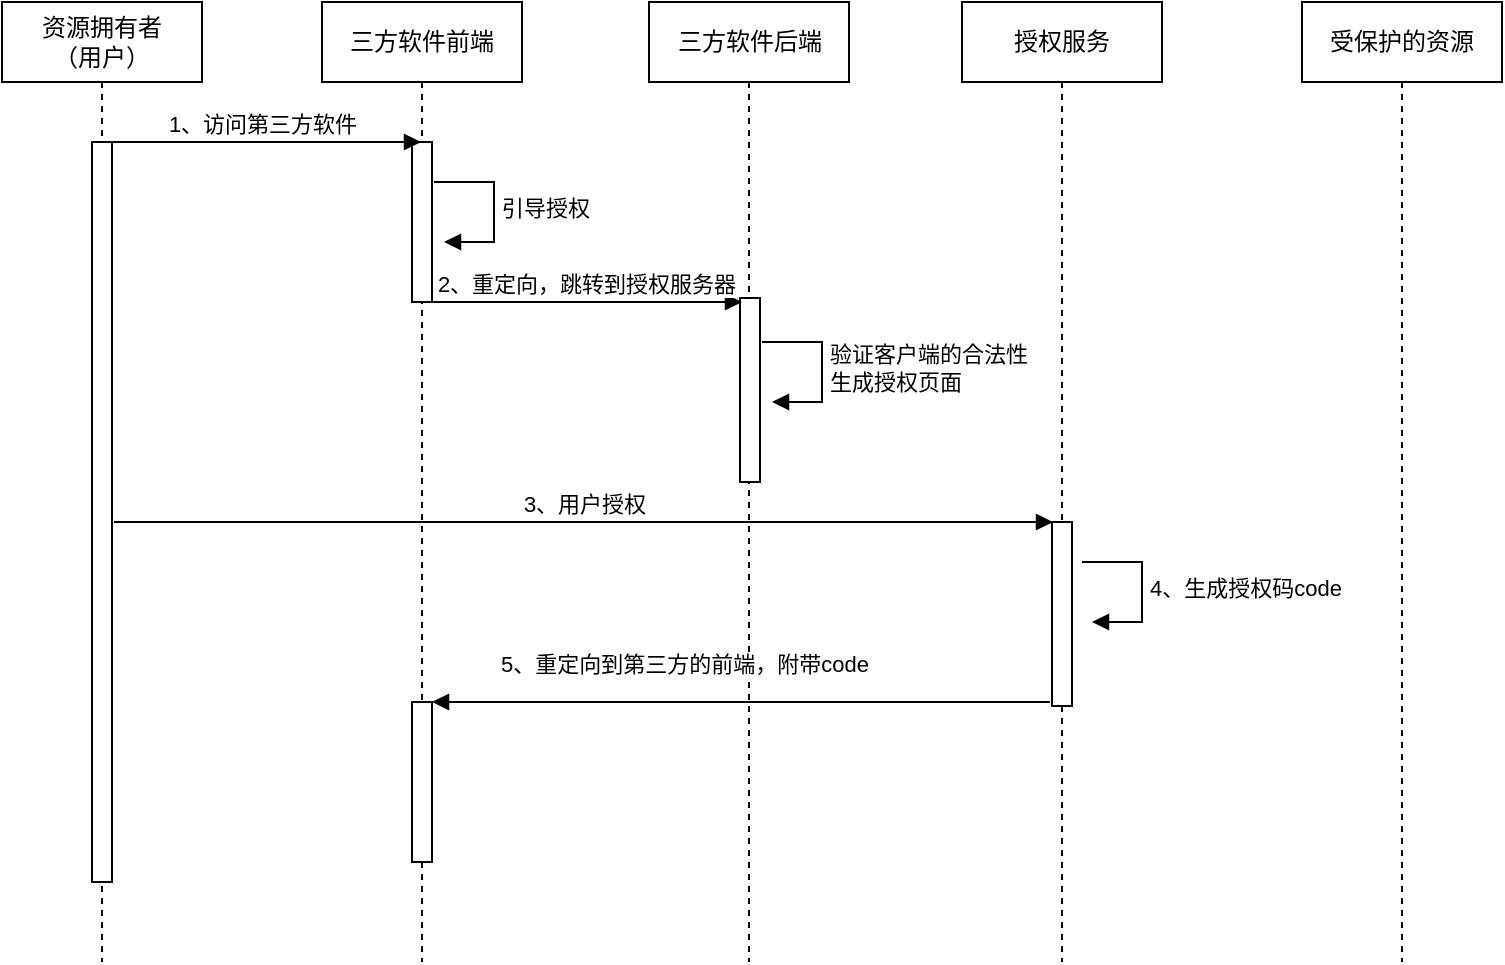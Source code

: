 <mxfile version="26.0.16">
  <diagram name="第 1 页" id="b5yBVdAneSFUwX8WgcFp">
    <mxGraphModel dx="1221" dy="725" grid="1" gridSize="10" guides="1" tooltips="1" connect="1" arrows="1" fold="1" page="1" pageScale="1" pageWidth="827" pageHeight="1169" math="0" shadow="0">
      <root>
        <mxCell id="0" />
        <mxCell id="1" parent="0" />
        <mxCell id="qJ1bP34VLIcEOfEzLXQR-1" value="资源拥有者&lt;br&gt;（用户）" style="shape=umlLifeline;perimeter=lifelinePerimeter;whiteSpace=wrap;html=1;container=1;dropTarget=0;collapsible=0;recursiveResize=0;outlineConnect=0;portConstraint=eastwest;newEdgeStyle={&quot;curved&quot;:0,&quot;rounded&quot;:0};" vertex="1" parent="1">
          <mxGeometry x="40" y="40" width="100" height="480" as="geometry" />
        </mxCell>
        <mxCell id="qJ1bP34VLIcEOfEzLXQR-6" value="" style="html=1;points=[[0,0,0,0,5],[0,1,0,0,-5],[1,0,0,0,5],[1,1,0,0,-5]];perimeter=orthogonalPerimeter;outlineConnect=0;targetShapes=umlLifeline;portConstraint=eastwest;newEdgeStyle={&quot;curved&quot;:0,&quot;rounded&quot;:0};" vertex="1" parent="qJ1bP34VLIcEOfEzLXQR-1">
          <mxGeometry x="45" y="70" width="10" height="370" as="geometry" />
        </mxCell>
        <mxCell id="qJ1bP34VLIcEOfEzLXQR-2" value="三方软件前端" style="shape=umlLifeline;perimeter=lifelinePerimeter;whiteSpace=wrap;html=1;container=1;dropTarget=0;collapsible=0;recursiveResize=0;outlineConnect=0;portConstraint=eastwest;newEdgeStyle={&quot;curved&quot;:0,&quot;rounded&quot;:0};" vertex="1" parent="1">
          <mxGeometry x="200" y="40" width="100" height="480" as="geometry" />
        </mxCell>
        <mxCell id="qJ1bP34VLIcEOfEzLXQR-7" value="" style="html=1;points=[[0,0,0,0,5],[0,1,0,0,-5],[1,0,0,0,5],[1,1,0,0,-5]];perimeter=orthogonalPerimeter;outlineConnect=0;targetShapes=umlLifeline;portConstraint=eastwest;newEdgeStyle={&quot;curved&quot;:0,&quot;rounded&quot;:0};" vertex="1" parent="qJ1bP34VLIcEOfEzLXQR-2">
          <mxGeometry x="45" y="70" width="10" height="80" as="geometry" />
        </mxCell>
        <mxCell id="qJ1bP34VLIcEOfEzLXQR-3" value="三方软件后端" style="shape=umlLifeline;perimeter=lifelinePerimeter;whiteSpace=wrap;html=1;container=1;dropTarget=0;collapsible=0;recursiveResize=0;outlineConnect=0;portConstraint=eastwest;newEdgeStyle={&quot;curved&quot;:0,&quot;rounded&quot;:0};" vertex="1" parent="1">
          <mxGeometry x="363.5" y="40" width="100" height="480" as="geometry" />
        </mxCell>
        <mxCell id="qJ1bP34VLIcEOfEzLXQR-11" value="" style="html=1;points=[[0,0,0,0,5],[0,1,0,0,-5],[1,0,0,0,5],[1,1,0,0,-5]];perimeter=orthogonalPerimeter;outlineConnect=0;targetShapes=umlLifeline;portConstraint=eastwest;newEdgeStyle={&quot;curved&quot;:0,&quot;rounded&quot;:0};" vertex="1" parent="qJ1bP34VLIcEOfEzLXQR-3">
          <mxGeometry x="45.5" y="148" width="10" height="92" as="geometry" />
        </mxCell>
        <mxCell id="qJ1bP34VLIcEOfEzLXQR-4" value="授权服务" style="shape=umlLifeline;perimeter=lifelinePerimeter;whiteSpace=wrap;html=1;container=1;dropTarget=0;collapsible=0;recursiveResize=0;outlineConnect=0;portConstraint=eastwest;newEdgeStyle={&quot;curved&quot;:0,&quot;rounded&quot;:0};" vertex="1" parent="1">
          <mxGeometry x="520" y="40" width="100" height="480" as="geometry" />
        </mxCell>
        <mxCell id="qJ1bP34VLIcEOfEzLXQR-14" value="" style="html=1;points=[[0,0,0,0,5],[0,1,0,0,-5],[1,0,0,0,5],[1,1,0,0,-5]];perimeter=orthogonalPerimeter;outlineConnect=0;targetShapes=umlLifeline;portConstraint=eastwest;newEdgeStyle={&quot;curved&quot;:0,&quot;rounded&quot;:0};" vertex="1" parent="qJ1bP34VLIcEOfEzLXQR-4">
          <mxGeometry x="45" y="260" width="10" height="92" as="geometry" />
        </mxCell>
        <mxCell id="qJ1bP34VLIcEOfEzLXQR-5" value="受保护的资源" style="shape=umlLifeline;perimeter=lifelinePerimeter;whiteSpace=wrap;html=1;container=1;dropTarget=0;collapsible=0;recursiveResize=0;outlineConnect=0;portConstraint=eastwest;newEdgeStyle={&quot;curved&quot;:0,&quot;rounded&quot;:0};" vertex="1" parent="1">
          <mxGeometry x="690" y="40" width="100" height="480" as="geometry" />
        </mxCell>
        <mxCell id="qJ1bP34VLIcEOfEzLXQR-8" value="1、访问第三方软件" style="html=1;verticalAlign=bottom;endArrow=block;curved=0;rounded=0;" edge="1" parent="1" target="qJ1bP34VLIcEOfEzLXQR-2">
          <mxGeometry width="80" relative="1" as="geometry">
            <mxPoint x="90" y="110" as="sourcePoint" />
            <mxPoint x="170" y="110" as="targetPoint" />
          </mxGeometry>
        </mxCell>
        <mxCell id="qJ1bP34VLIcEOfEzLXQR-10" value="验证客户端的合法性&lt;br&gt;生成授权页面" style="html=1;align=left;spacingLeft=2;endArrow=block;rounded=0;edgeStyle=orthogonalEdgeStyle;curved=0;rounded=0;" edge="1" parent="1">
          <mxGeometry relative="1" as="geometry">
            <mxPoint x="420" y="210" as="sourcePoint" />
            <Array as="points">
              <mxPoint x="450" y="240" />
            </Array>
            <mxPoint x="425" y="240" as="targetPoint" />
          </mxGeometry>
        </mxCell>
        <mxCell id="qJ1bP34VLIcEOfEzLXQR-12" value="2、重定向，跳转到授权服务器" style="html=1;verticalAlign=bottom;endArrow=block;curved=0;rounded=0;" edge="1" parent="1">
          <mxGeometry width="80" relative="1" as="geometry">
            <mxPoint x="254" y="190" as="sourcePoint" />
            <mxPoint x="410" y="190" as="targetPoint" />
          </mxGeometry>
        </mxCell>
        <mxCell id="qJ1bP34VLIcEOfEzLXQR-13" value="引导授权" style="html=1;align=left;spacingLeft=2;endArrow=block;rounded=0;edgeStyle=orthogonalEdgeStyle;curved=0;rounded=0;" edge="1" parent="1">
          <mxGeometry relative="1" as="geometry">
            <mxPoint x="256" y="130" as="sourcePoint" />
            <Array as="points">
              <mxPoint x="286" y="160" />
            </Array>
            <mxPoint x="261" y="160" as="targetPoint" />
          </mxGeometry>
        </mxCell>
        <mxCell id="qJ1bP34VLIcEOfEzLXQR-15" value="3、用户授权" style="html=1;verticalAlign=bottom;endArrow=block;curved=0;rounded=0;" edge="1" parent="1">
          <mxGeometry width="80" relative="1" as="geometry">
            <mxPoint x="96" y="300" as="sourcePoint" />
            <mxPoint x="565.5" y="300" as="targetPoint" />
          </mxGeometry>
        </mxCell>
        <mxCell id="qJ1bP34VLIcEOfEzLXQR-16" value="4、生成授权码code" style="html=1;align=left;spacingLeft=2;endArrow=block;rounded=0;edgeStyle=orthogonalEdgeStyle;curved=0;rounded=0;" edge="1" parent="1">
          <mxGeometry relative="1" as="geometry">
            <mxPoint x="580" y="320" as="sourcePoint" />
            <Array as="points">
              <mxPoint x="610" y="350" />
            </Array>
            <mxPoint x="585" y="350" as="targetPoint" />
          </mxGeometry>
        </mxCell>
        <mxCell id="qJ1bP34VLIcEOfEzLXQR-18" value="5、重定向到第三方的前端，附带code" style="html=1;verticalAlign=bottom;endArrow=block;curved=0;rounded=0;" edge="1" parent="1" source="qJ1bP34VLIcEOfEzLXQR-17" target="qJ1bP34VLIcEOfEzLXQR-2">
          <mxGeometry x="NaN" y="140" width="80" relative="1" as="geometry">
            <mxPoint x="564" y="390" as="sourcePoint" />
            <mxPoint x="424" y="390" as="targetPoint" />
            <mxPoint x="131" y="-50" as="offset" />
          </mxGeometry>
        </mxCell>
        <mxCell id="qJ1bP34VLIcEOfEzLXQR-19" value="" style="html=1;verticalAlign=bottom;endArrow=block;curved=0;rounded=0;" edge="1" parent="1" target="qJ1bP34VLIcEOfEzLXQR-17">
          <mxGeometry width="80" relative="1" as="geometry">
            <mxPoint x="564" y="390" as="sourcePoint" />
            <mxPoint x="250" y="390" as="targetPoint" />
          </mxGeometry>
        </mxCell>
        <mxCell id="qJ1bP34VLIcEOfEzLXQR-17" value="" style="html=1;points=[[0,0,0,0,5],[0,1,0,0,-5],[1,0,0,0,5],[1,1,0,0,-5]];perimeter=orthogonalPerimeter;outlineConnect=0;targetShapes=umlLifeline;portConstraint=eastwest;newEdgeStyle={&quot;curved&quot;:0,&quot;rounded&quot;:0};" vertex="1" parent="1">
          <mxGeometry x="245" y="390" width="10" height="80" as="geometry" />
        </mxCell>
      </root>
    </mxGraphModel>
  </diagram>
</mxfile>
